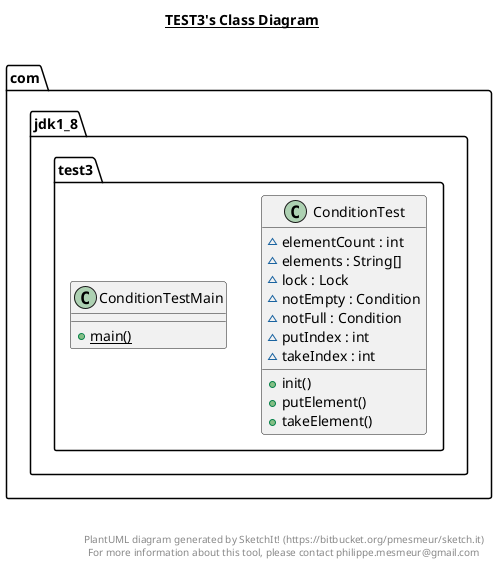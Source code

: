 @startuml

title __TEST3's Class Diagram__\n

  namespace com.jdk1_8.test3 {
    class com.jdk1_8.test3.ConditionTest {
        ~ elementCount : int
        ~ elements : String[]
        ~ lock : Lock
        ~ notEmpty : Condition
        ~ notFull : Condition
        ~ putIndex : int
        ~ takeIndex : int
        + init()
        + putElement()
        + takeElement()
    }
  }
  

  namespace com.jdk1_8.test3 {
    class com.jdk1_8.test3.ConditionTestMain {
        {static} + main()
    }
  }
  



right footer


PlantUML diagram generated by SketchIt! (https://bitbucket.org/pmesmeur/sketch.it)
For more information about this tool, please contact philippe.mesmeur@gmail.com
endfooter

@enduml

